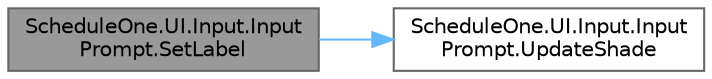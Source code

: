 digraph "ScheduleOne.UI.Input.InputPrompt.SetLabel"
{
 // LATEX_PDF_SIZE
  bgcolor="transparent";
  edge [fontname=Helvetica,fontsize=10,labelfontname=Helvetica,labelfontsize=10];
  node [fontname=Helvetica,fontsize=10,shape=box,height=0.2,width=0.4];
  rankdir="LR";
  Node1 [id="Node000001",label="ScheduleOne.UI.Input.Input\lPrompt.SetLabel",height=0.2,width=0.4,color="gray40", fillcolor="grey60", style="filled", fontcolor="black",tooltip=" "];
  Node1 -> Node2 [id="edge1_Node000001_Node000002",color="steelblue1",style="solid",tooltip=" "];
  Node2 [id="Node000002",label="ScheduleOne.UI.Input.Input\lPrompt.UpdateShade",height=0.2,width=0.4,color="grey40", fillcolor="white", style="filled",URL="$class_schedule_one_1_1_u_i_1_1_input_1_1_input_prompt.html#a067d9e3a64ad027ade6ee0abec54a14e",tooltip=" "];
}
